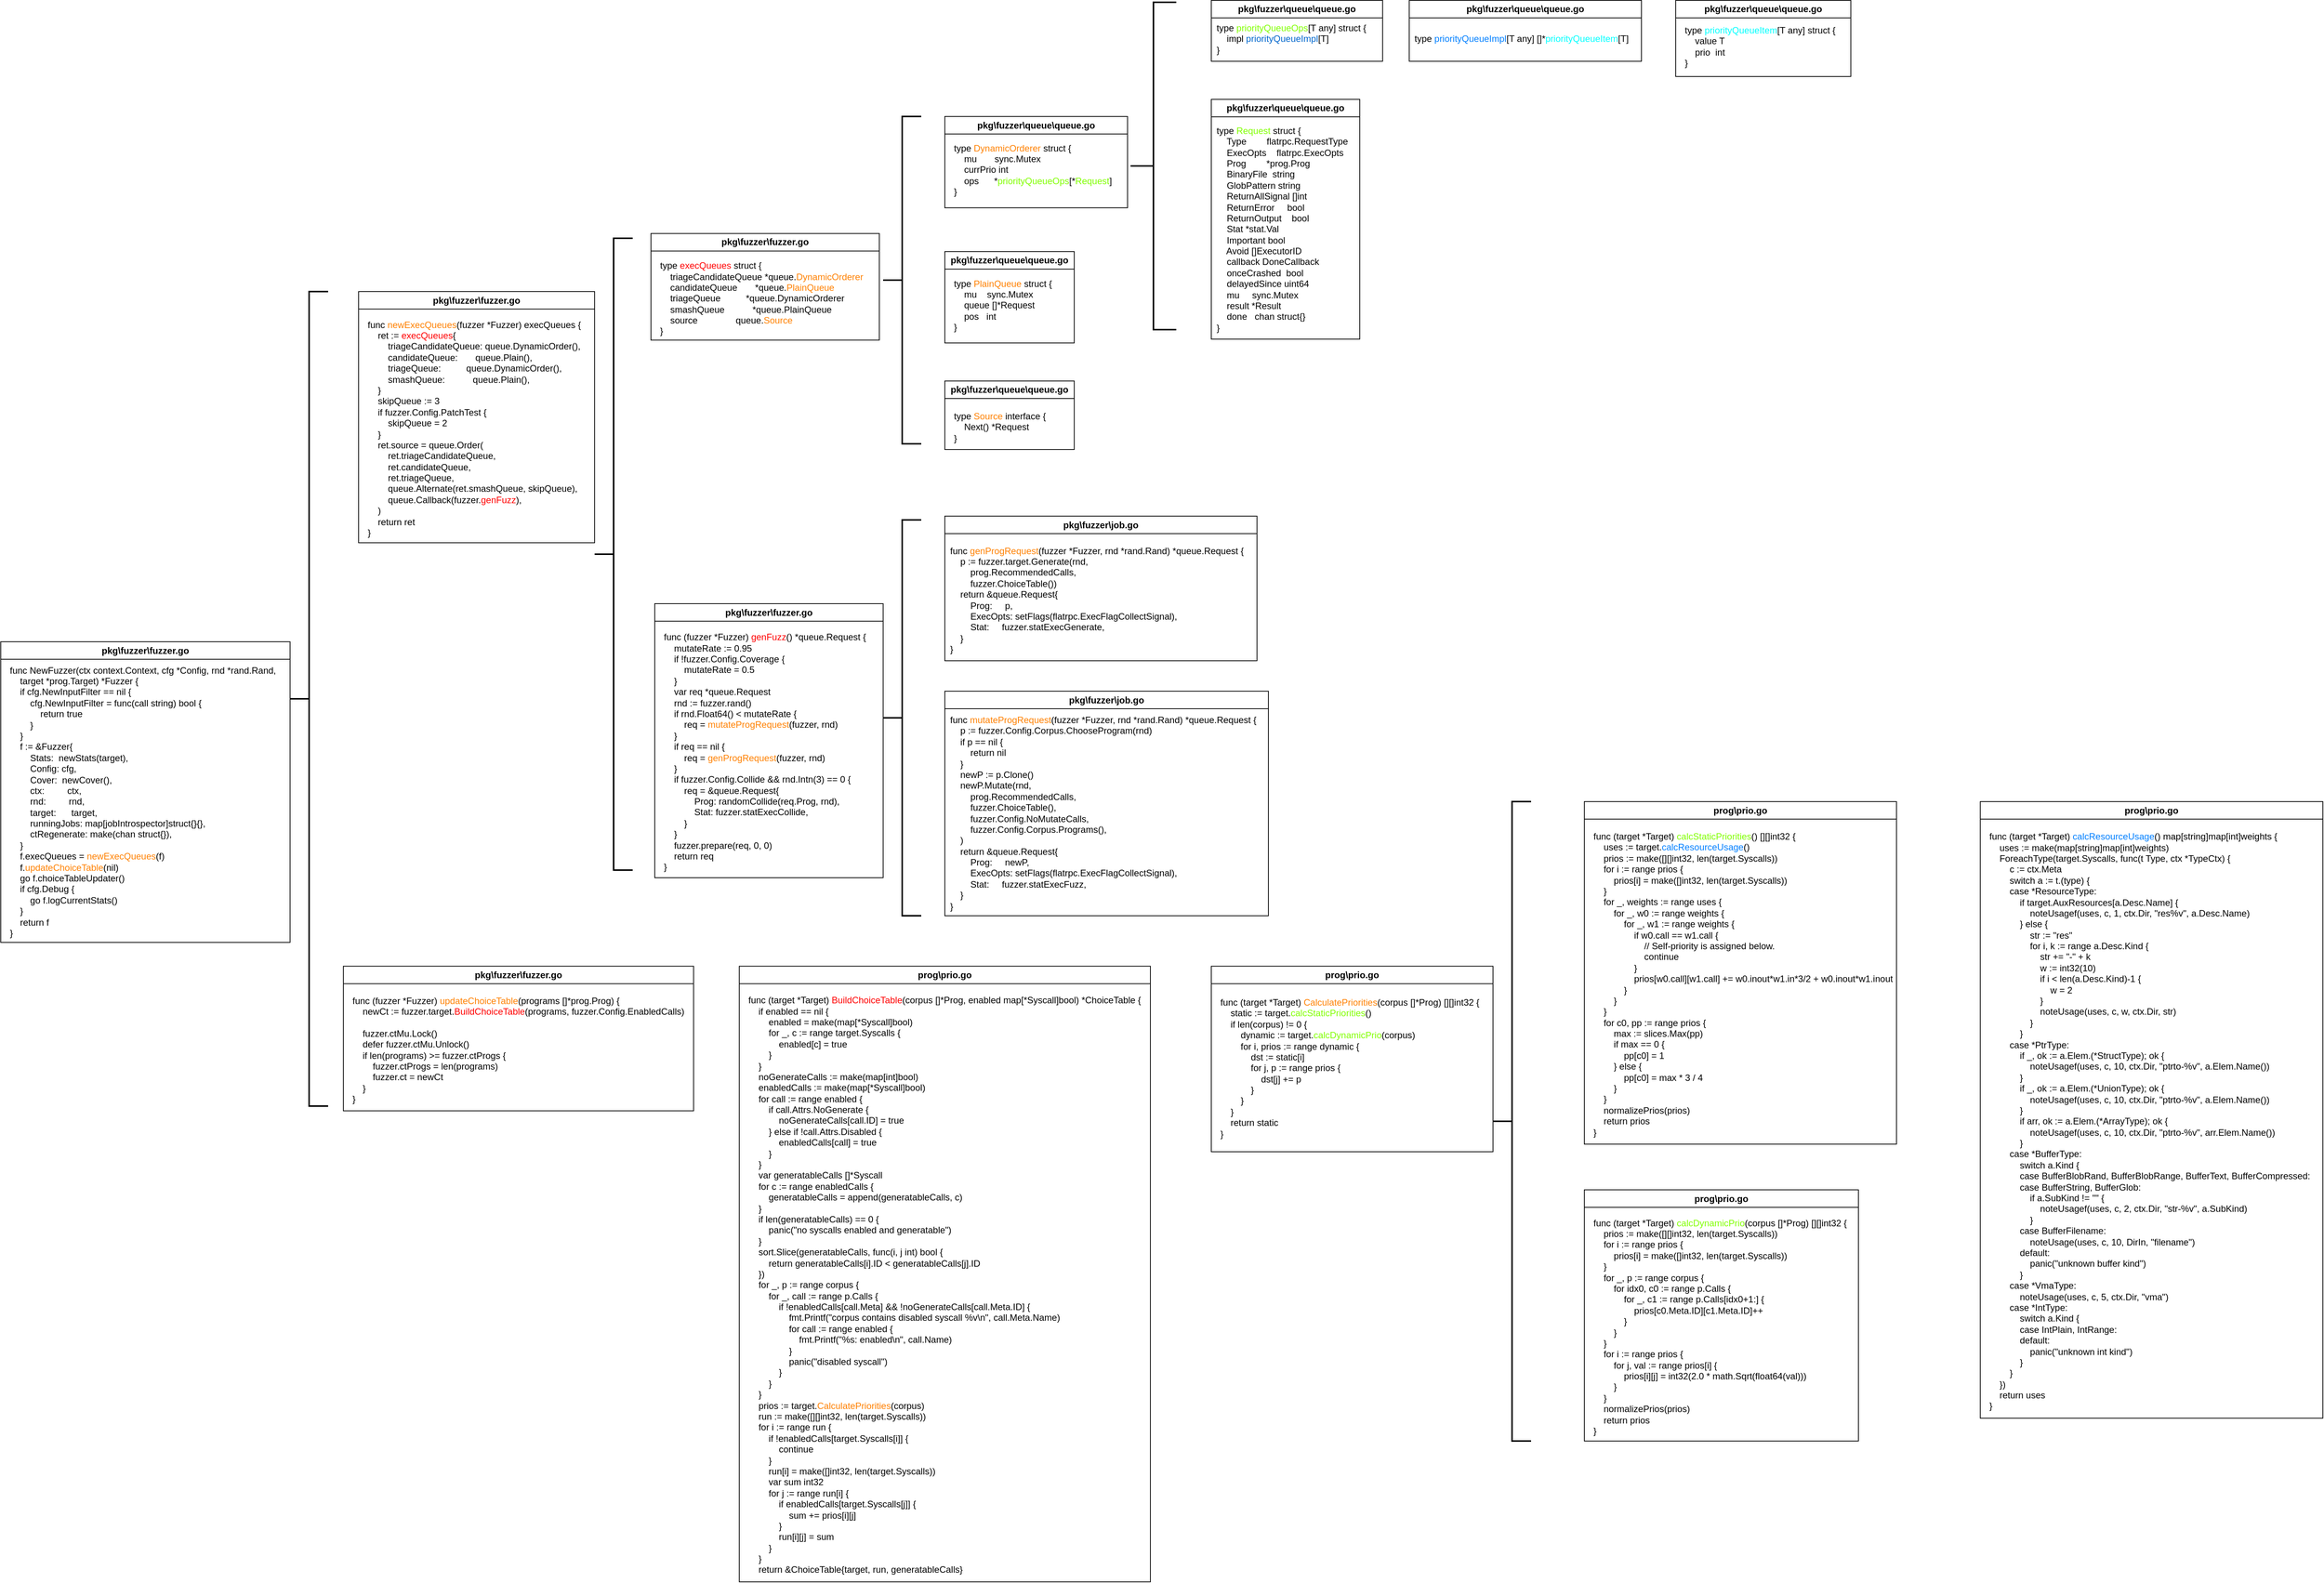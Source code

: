 <mxfile version="26.0.16">
  <diagram name="第 1 页" id="g-F0-cACahd_g80SVnAp">
    <mxGraphModel dx="2785" dy="2857" grid="1" gridSize="10" guides="1" tooltips="1" connect="1" arrows="1" fold="1" page="1" pageScale="1" pageWidth="827" pageHeight="1169" math="0" shadow="0">
      <root>
        <mxCell id="0" />
        <mxCell id="1" parent="0" />
        <mxCell id="8ZpCt7TOtmfmOsG7rmEz-1" value="pkg\fuzzer\fuzzer.go" style="swimlane;whiteSpace=wrap;html=1;" parent="1" vertex="1">
          <mxGeometry x="580" y="-330" width="310" height="330" as="geometry" />
        </mxCell>
        <mxCell id="8ZpCt7TOtmfmOsG7rmEz-2" value="&lt;div&gt;func &lt;font style=&quot;color: rgb(255, 128, 0);&quot;&gt;newExecQueues&lt;/font&gt;(fuzzer *Fuzzer) execQueues {&lt;/div&gt;&lt;div&gt;&amp;nbsp; &amp;nbsp; ret := &lt;font style=&quot;color: rgb(255, 0, 0);&quot;&gt;execQueues&lt;/font&gt;{&lt;/div&gt;&lt;div&gt;&amp;nbsp; &amp;nbsp; &amp;nbsp; &amp;nbsp; triageCandidateQueue: queue.DynamicOrder(),&lt;/div&gt;&lt;div&gt;&amp;nbsp; &amp;nbsp; &amp;nbsp; &amp;nbsp; candidateQueue:&amp;nbsp; &amp;nbsp; &amp;nbsp; &amp;nbsp;queue.Plain(),&lt;/div&gt;&lt;div&gt;&amp;nbsp; &amp;nbsp; &amp;nbsp; &amp;nbsp; triageQueue:&amp;nbsp; &amp;nbsp; &amp;nbsp; &amp;nbsp; &amp;nbsp; queue.DynamicOrder(),&lt;/div&gt;&lt;div&gt;&amp;nbsp; &amp;nbsp; &amp;nbsp; &amp;nbsp; smashQueue:&amp;nbsp; &amp;nbsp; &amp;nbsp; &amp;nbsp; &amp;nbsp; &amp;nbsp;queue.Plain(),&lt;/div&gt;&lt;div&gt;&amp;nbsp; &amp;nbsp; }&lt;/div&gt;&lt;div&gt;&amp;nbsp; &amp;nbsp; skipQueue := 3&lt;/div&gt;&lt;div&gt;&amp;nbsp; &amp;nbsp; if fuzzer.Config.PatchTest {&lt;/div&gt;&lt;div&gt;&amp;nbsp; &amp;nbsp; &amp;nbsp; &amp;nbsp; skipQueue = 2&lt;/div&gt;&lt;div&gt;&amp;nbsp; &amp;nbsp; }&lt;/div&gt;&lt;div&gt;&amp;nbsp; &amp;nbsp; ret.source = queue.Order(&lt;/div&gt;&lt;div&gt;&amp;nbsp; &amp;nbsp; &amp;nbsp; &amp;nbsp; ret.triageCandidateQueue,&lt;/div&gt;&lt;div&gt;&amp;nbsp; &amp;nbsp; &amp;nbsp; &amp;nbsp; ret.candidateQueue,&lt;/div&gt;&lt;div&gt;&amp;nbsp; &amp;nbsp; &amp;nbsp; &amp;nbsp; ret.triageQueue,&lt;/div&gt;&lt;div&gt;&amp;nbsp; &amp;nbsp; &amp;nbsp; &amp;nbsp; queue.Alternate(ret.smashQueue, skipQueue),&lt;/div&gt;&lt;div&gt;&amp;nbsp; &amp;nbsp; &amp;nbsp; &amp;nbsp; queue.Callback(fuzzer.&lt;font style=&quot;color: rgb(255, 0, 0);&quot;&gt;genFuzz&lt;/font&gt;),&lt;/div&gt;&lt;div&gt;&amp;nbsp; &amp;nbsp; )&lt;/div&gt;&lt;div&gt;&amp;nbsp; &amp;nbsp; return ret&lt;/div&gt;&lt;div style=&quot;&quot;&gt;}&lt;/div&gt;" style="text;html=1;align=left;verticalAlign=middle;resizable=0;points=[];autosize=1;strokeColor=none;fillColor=none;" parent="8ZpCt7TOtmfmOsG7rmEz-1" vertex="1">
          <mxGeometry x="10" y="30" width="300" height="300" as="geometry" />
        </mxCell>
        <mxCell id="8ZpCt7TOtmfmOsG7rmEz-3" value="pkg\fuzzer\fuzzer.go" style="swimlane;whiteSpace=wrap;html=1;" parent="1" vertex="1">
          <mxGeometry x="964" y="-406.25" width="300" height="140" as="geometry" />
        </mxCell>
        <mxCell id="8ZpCt7TOtmfmOsG7rmEz-4" value="&lt;div&gt;type &lt;font style=&quot;color: rgb(255, 0, 0);&quot;&gt;execQueues&lt;/font&gt; struct {&lt;/div&gt;&lt;div&gt;&amp;nbsp; &amp;nbsp; triageCandidateQueue *queue.&lt;font style=&quot;color: rgb(255, 128, 0);&quot;&gt;DynamicOrderer&lt;/font&gt;&lt;/div&gt;&lt;div&gt;&amp;nbsp; &amp;nbsp; candidateQueue&amp;nbsp; &amp;nbsp; &amp;nbsp; &amp;nbsp;*queue.&lt;font style=&quot;color: rgb(255, 128, 0);&quot;&gt;PlainQueue&lt;/font&gt;&lt;/div&gt;&lt;div&gt;&amp;nbsp; &amp;nbsp; triageQueue&amp;nbsp; &amp;nbsp; &amp;nbsp; &amp;nbsp; &amp;nbsp; *queue.DynamicOrderer&lt;/div&gt;&lt;div&gt;&amp;nbsp; &amp;nbsp; smashQueue&amp;nbsp; &amp;nbsp; &amp;nbsp; &amp;nbsp; &amp;nbsp; &amp;nbsp;*queue.PlainQueue&lt;/div&gt;&lt;div&gt;&amp;nbsp; &amp;nbsp; source&amp;nbsp; &amp;nbsp; &amp;nbsp; &amp;nbsp; &amp;nbsp; &amp;nbsp; &amp;nbsp; &amp;nbsp;queue.&lt;font style=&quot;color: rgb(255, 128, 0);&quot;&gt;Source&lt;/font&gt;&lt;/div&gt;&lt;div&gt;}&lt;/div&gt;" style="text;html=1;align=left;verticalAlign=middle;resizable=0;points=[];autosize=1;strokeColor=none;fillColor=none;" parent="8ZpCt7TOtmfmOsG7rmEz-3" vertex="1">
          <mxGeometry x="10" y="30" width="290" height="110" as="geometry" />
        </mxCell>
        <mxCell id="8ZpCt7TOtmfmOsG7rmEz-5" value="pkg\fuzzer\queue\queue.go" style="swimlane;whiteSpace=wrap;html=1;" parent="1" vertex="1">
          <mxGeometry x="1350" y="-560" width="240" height="120" as="geometry" />
        </mxCell>
        <mxCell id="8ZpCt7TOtmfmOsG7rmEz-6" value="&lt;div&gt;type &lt;font style=&quot;color: rgb(255, 128, 0);&quot;&gt;DynamicOrderer&lt;/font&gt; struct {&lt;/div&gt;&lt;div&gt;&amp;nbsp; &amp;nbsp; mu&amp;nbsp; &amp;nbsp; &amp;nbsp; &amp;nbsp;sync.Mutex&lt;/div&gt;&lt;div&gt;&amp;nbsp; &amp;nbsp; currPrio int&lt;/div&gt;&lt;div&gt;&amp;nbsp; &amp;nbsp; ops&amp;nbsp; &amp;nbsp; &amp;nbsp; *&lt;font style=&quot;color: rgb(128, 255, 0);&quot;&gt;priorityQueueOps&lt;/font&gt;[*&lt;font style=&quot;color: rgb(128, 255, 0);&quot;&gt;Request&lt;/font&gt;]&lt;/div&gt;&lt;div&gt;}&lt;/div&gt;" style="text;html=1;align=left;verticalAlign=middle;resizable=0;points=[];autosize=1;strokeColor=none;fillColor=none;" parent="8ZpCt7TOtmfmOsG7rmEz-5" vertex="1">
          <mxGeometry x="10" y="25" width="230" height="90" as="geometry" />
        </mxCell>
        <mxCell id="8ZpCt7TOtmfmOsG7rmEz-7" value="pkg\fuzzer\queue\queue.go" style="swimlane;whiteSpace=wrap;html=1;" parent="1" vertex="1">
          <mxGeometry x="1700" y="-712.5" width="225" height="80" as="geometry" />
        </mxCell>
        <mxCell id="8ZpCt7TOtmfmOsG7rmEz-8" value="&lt;div&gt;type &lt;font style=&quot;color: rgb(128, 255, 0);&quot;&gt;priorityQueueOps&lt;/font&gt;[T any] struct {&lt;/div&gt;&lt;div&gt;&amp;nbsp; &amp;nbsp; impl &lt;font style=&quot;color: rgb(0, 102, 204);&quot;&gt;priorityQueueImpl&lt;/font&gt;[T]&lt;/div&gt;&lt;div&gt;}&lt;/div&gt;" style="text;html=1;align=left;verticalAlign=middle;resizable=0;points=[];autosize=1;strokeColor=none;fillColor=none;" parent="8ZpCt7TOtmfmOsG7rmEz-7" vertex="1">
          <mxGeometry x="5" y="20" width="220" height="60" as="geometry" />
        </mxCell>
        <mxCell id="8ZpCt7TOtmfmOsG7rmEz-9" value="pkg\fuzzer\queue\queue.go" style="swimlane;whiteSpace=wrap;html=1;" parent="1" vertex="1">
          <mxGeometry x="1960" y="-712.5" width="305" height="80" as="geometry" />
        </mxCell>
        <mxCell id="8ZpCt7TOtmfmOsG7rmEz-10" value="type &lt;font style=&quot;color: rgb(0, 127, 255);&quot;&gt;priorityQueueImpl&lt;/font&gt;[T any] []*&lt;font style=&quot;color: rgb(0, 255, 255);&quot;&gt;priorityQueueItem&lt;/font&gt;[T]" style="text;html=1;align=left;verticalAlign=middle;resizable=0;points=[];autosize=1;strokeColor=none;fillColor=none;" parent="8ZpCt7TOtmfmOsG7rmEz-9" vertex="1">
          <mxGeometry x="5" y="35" width="300" height="30" as="geometry" />
        </mxCell>
        <mxCell id="8ZpCt7TOtmfmOsG7rmEz-11" value="pkg\fuzzer\queue\queue.go" style="swimlane;whiteSpace=wrap;html=1;" parent="1" vertex="1">
          <mxGeometry x="2310" y="-712.5" width="230" height="100" as="geometry" />
        </mxCell>
        <mxCell id="8ZpCt7TOtmfmOsG7rmEz-12" value="&lt;div&gt;type &lt;font style=&quot;color: rgb(0, 255, 255);&quot;&gt;priorityQueueItem&lt;/font&gt;[T any] struct {&lt;/div&gt;&lt;div&gt;&amp;nbsp; &amp;nbsp; value T&lt;/div&gt;&lt;div&gt;&amp;nbsp; &amp;nbsp; prio&amp;nbsp; int&lt;/div&gt;&lt;div&gt;}&lt;/div&gt;" style="text;html=1;align=left;verticalAlign=middle;resizable=0;points=[];autosize=1;strokeColor=none;fillColor=none;" parent="8ZpCt7TOtmfmOsG7rmEz-11" vertex="1">
          <mxGeometry x="10" y="25" width="220" height="70" as="geometry" />
        </mxCell>
        <mxCell id="8ZpCt7TOtmfmOsG7rmEz-13" value="pkg\fuzzer\queue\queue.go" style="swimlane;whiteSpace=wrap;html=1;" parent="1" vertex="1">
          <mxGeometry x="1700" y="-582.5" width="195" height="315" as="geometry" />
        </mxCell>
        <mxCell id="8ZpCt7TOtmfmOsG7rmEz-14" value="&lt;div&gt;type &lt;font style=&quot;color: rgb(128, 255, 0);&quot;&gt;Request&lt;/font&gt; struct {&lt;/div&gt;&lt;div&gt;&amp;nbsp; &amp;nbsp; Type&amp;nbsp; &amp;nbsp; &amp;nbsp; &amp;nbsp; flatrpc.RequestType&lt;/div&gt;&lt;div&gt;&amp;nbsp; &amp;nbsp; ExecOpts&amp;nbsp; &amp;nbsp; flatrpc.ExecOpts&lt;/div&gt;&lt;div&gt;&amp;nbsp; &amp;nbsp; Prog&amp;nbsp; &amp;nbsp; &amp;nbsp; &amp;nbsp; *prog.Prog&lt;/div&gt;&lt;div&gt;&amp;nbsp; &amp;nbsp; BinaryFile&amp;nbsp; string&lt;/div&gt;&lt;div&gt;&amp;nbsp; &amp;nbsp; GlobPattern string&amp;nbsp;&lt;/div&gt;&lt;div&gt;&amp;nbsp; &amp;nbsp; ReturnAllSignal []int&lt;/div&gt;&lt;div&gt;&amp;nbsp; &amp;nbsp; ReturnError&amp;nbsp; &amp;nbsp; &amp;nbsp;bool&lt;/div&gt;&lt;div&gt;&amp;nbsp; &amp;nbsp; ReturnOutput&amp;nbsp; &amp;nbsp; bool&lt;/div&gt;&lt;div&gt;&amp;nbsp; &amp;nbsp; Stat *stat.Val&lt;/div&gt;&lt;div&gt;&amp;nbsp; &amp;nbsp; Important bool&lt;/div&gt;&lt;div&gt;&amp;nbsp; &amp;nbsp; Avoid []ExecutorID&lt;/div&gt;&lt;div&gt;&amp;nbsp; &amp;nbsp; callback DoneCallback&lt;/div&gt;&lt;div&gt;&amp;nbsp; &amp;nbsp; onceCrashed&amp;nbsp; bool&lt;/div&gt;&lt;div&gt;&amp;nbsp; &amp;nbsp; delayedSince uint64&lt;/div&gt;&lt;div&gt;&amp;nbsp; &amp;nbsp; mu&amp;nbsp; &amp;nbsp; &amp;nbsp;sync.Mutex&lt;/div&gt;&lt;div&gt;&amp;nbsp; &amp;nbsp; result *Result&lt;/div&gt;&lt;div&gt;&amp;nbsp; &amp;nbsp; done&amp;nbsp; &amp;nbsp;chan struct{}&lt;/div&gt;&lt;div&gt;}&lt;/div&gt;" style="text;html=1;align=left;verticalAlign=middle;resizable=0;points=[];autosize=1;strokeColor=none;fillColor=none;" parent="8ZpCt7TOtmfmOsG7rmEz-13" vertex="1">
          <mxGeometry x="5" y="25" width="190" height="290" as="geometry" />
        </mxCell>
        <mxCell id="8ZpCt7TOtmfmOsG7rmEz-15" value="pkg\fuzzer\queue\queue.go" style="swimlane;whiteSpace=wrap;html=1;" parent="1" vertex="1">
          <mxGeometry x="1350" y="-382.5" width="170" height="120" as="geometry" />
        </mxCell>
        <mxCell id="8ZpCt7TOtmfmOsG7rmEz-16" value="&lt;div&gt;type &lt;font style=&quot;color: rgb(255, 128, 0);&quot;&gt;PlainQueue&lt;/font&gt; struct {&lt;/div&gt;&lt;div&gt;&amp;nbsp; &amp;nbsp; mu&amp;nbsp; &amp;nbsp; sync.Mutex&lt;/div&gt;&lt;div&gt;&amp;nbsp; &amp;nbsp; queue []*Request&lt;/div&gt;&lt;div&gt;&amp;nbsp; &amp;nbsp; pos&amp;nbsp; &amp;nbsp;int&lt;/div&gt;&lt;div&gt;}&lt;/div&gt;" style="text;html=1;align=left;verticalAlign=middle;resizable=0;points=[];autosize=1;strokeColor=none;fillColor=none;" parent="8ZpCt7TOtmfmOsG7rmEz-15" vertex="1">
          <mxGeometry x="10" y="25" width="150" height="90" as="geometry" />
        </mxCell>
        <mxCell id="8ZpCt7TOtmfmOsG7rmEz-17" value="pkg\fuzzer\queue\queue.go" style="swimlane;whiteSpace=wrap;html=1;" parent="1" vertex="1">
          <mxGeometry x="1350" y="-212.5" width="170" height="90" as="geometry" />
        </mxCell>
        <mxCell id="8ZpCt7TOtmfmOsG7rmEz-18" value="&lt;div&gt;type &lt;font style=&quot;color: rgb(255, 128, 0);&quot;&gt;Source&lt;/font&gt; interface {&lt;/div&gt;&lt;div&gt;&amp;nbsp; &amp;nbsp; Next() *Request&lt;/div&gt;&lt;div&gt;}&lt;/div&gt;" style="text;html=1;align=left;verticalAlign=middle;resizable=0;points=[];autosize=1;strokeColor=none;fillColor=none;" parent="8ZpCt7TOtmfmOsG7rmEz-17" vertex="1">
          <mxGeometry x="10" y="30" width="140" height="60" as="geometry" />
        </mxCell>
        <mxCell id="8ZpCt7TOtmfmOsG7rmEz-19" value="pkg\fuzzer\fuzzer.go" style="swimlane;whiteSpace=wrap;html=1;" parent="1" vertex="1">
          <mxGeometry x="969" y="80" width="300" height="360" as="geometry" />
        </mxCell>
        <mxCell id="8ZpCt7TOtmfmOsG7rmEz-20" value="&lt;div&gt;func (fuzzer *Fuzzer) &lt;font style=&quot;color: rgb(255, 0, 0);&quot;&gt;genFuzz&lt;/font&gt;() *queue.Request {&lt;/div&gt;&lt;div&gt;&amp;nbsp; &amp;nbsp; mutateRate := 0.95&lt;/div&gt;&lt;div&gt;&amp;nbsp; &amp;nbsp; if !fuzzer.Config.Coverage {&lt;/div&gt;&lt;div&gt;&amp;nbsp; &amp;nbsp; &amp;nbsp; &amp;nbsp; mutateRate = 0.5&lt;/div&gt;&lt;div&gt;&amp;nbsp; &amp;nbsp; }&lt;/div&gt;&lt;div&gt;&amp;nbsp; &amp;nbsp; var req *queue.Request&lt;/div&gt;&lt;div&gt;&amp;nbsp; &amp;nbsp; rnd := fuzzer.rand()&lt;/div&gt;&lt;div&gt;&amp;nbsp; &amp;nbsp; if rnd.Float64() &amp;lt; mutateRate {&lt;/div&gt;&lt;div&gt;&amp;nbsp; &amp;nbsp; &amp;nbsp; &amp;nbsp; req = &lt;font style=&quot;color: rgb(255, 128, 0);&quot;&gt;mutateProgRequest&lt;/font&gt;(fuzzer, rnd)&lt;/div&gt;&lt;div&gt;&amp;nbsp; &amp;nbsp; }&lt;/div&gt;&lt;div&gt;&amp;nbsp; &amp;nbsp; if req == nil {&lt;/div&gt;&lt;div&gt;&amp;nbsp; &amp;nbsp; &amp;nbsp; &amp;nbsp; req = &lt;font style=&quot;color: rgb(255, 128, 0);&quot;&gt;genProgRequest&lt;/font&gt;(fuzzer, rnd)&lt;/div&gt;&lt;div&gt;&amp;nbsp; &amp;nbsp; }&lt;/div&gt;&lt;div&gt;&amp;nbsp; &amp;nbsp; if fuzzer.Config.Collide &amp;amp;&amp;amp; rnd.Intn(3) == 0 {&lt;/div&gt;&lt;div&gt;&amp;nbsp; &amp;nbsp; &amp;nbsp; &amp;nbsp; req = &amp;amp;queue.Request{&lt;/div&gt;&lt;div&gt;&amp;nbsp; &amp;nbsp; &amp;nbsp; &amp;nbsp; &amp;nbsp; &amp;nbsp; Prog: randomCollide(req.Prog, rnd),&lt;/div&gt;&lt;div&gt;&amp;nbsp; &amp;nbsp; &amp;nbsp; &amp;nbsp; &amp;nbsp; &amp;nbsp; Stat: fuzzer.statExecCollide,&lt;/div&gt;&lt;div&gt;&amp;nbsp; &amp;nbsp; &amp;nbsp; &amp;nbsp; }&lt;/div&gt;&lt;div&gt;&amp;nbsp; &amp;nbsp; }&lt;/div&gt;&lt;div&gt;&amp;nbsp; &amp;nbsp; fuzzer.prepare(req, 0, 0)&lt;/div&gt;&lt;div&gt;&amp;nbsp; &amp;nbsp; return req&lt;/div&gt;&lt;div&gt;}&lt;/div&gt;" style="text;html=1;align=left;verticalAlign=middle;resizable=0;points=[];autosize=1;strokeColor=none;fillColor=none;" parent="8ZpCt7TOtmfmOsG7rmEz-19" vertex="1">
          <mxGeometry x="10" y="30" width="280" height="330" as="geometry" />
        </mxCell>
        <mxCell id="ia1y3fHBxI8tkKXysV4F-1" value="pkg\fuzzer\fuzzer.go" style="swimlane;whiteSpace=wrap;html=1;" parent="1" vertex="1">
          <mxGeometry x="110" y="130" width="380" height="395" as="geometry" />
        </mxCell>
        <mxCell id="ia1y3fHBxI8tkKXysV4F-2" value="&lt;div&gt;func NewFuzzer(ctx context.Context, cfg *Config, rnd *rand.Rand,&lt;/div&gt;&lt;div&gt;&amp;nbsp; &amp;nbsp; target *prog.Target) *Fuzzer {&lt;/div&gt;&lt;div&gt;&amp;nbsp; &amp;nbsp; if cfg.NewInputFilter == nil {&lt;/div&gt;&lt;div&gt;&amp;nbsp; &amp;nbsp; &amp;nbsp; &amp;nbsp; cfg.NewInputFilter = func(call string) bool {&lt;/div&gt;&lt;div&gt;&amp;nbsp; &amp;nbsp; &amp;nbsp; &amp;nbsp; &amp;nbsp; &amp;nbsp; return true&lt;/div&gt;&lt;div&gt;&amp;nbsp; &amp;nbsp; &amp;nbsp; &amp;nbsp; }&lt;/div&gt;&lt;div&gt;&amp;nbsp; &amp;nbsp; }&lt;/div&gt;&lt;div&gt;&amp;nbsp; &amp;nbsp; f := &amp;amp;Fuzzer{&lt;/div&gt;&lt;div&gt;&amp;nbsp; &amp;nbsp; &amp;nbsp; &amp;nbsp; Stats:&amp;nbsp; newStats(target),&lt;/div&gt;&lt;div&gt;&amp;nbsp; &amp;nbsp; &amp;nbsp; &amp;nbsp; Config: cfg,&lt;/div&gt;&lt;div&gt;&amp;nbsp; &amp;nbsp; &amp;nbsp; &amp;nbsp; Cover:&amp;nbsp; newCover(),&lt;/div&gt;&lt;div&gt;&amp;nbsp; &amp;nbsp; &amp;nbsp; &amp;nbsp; ctx:&amp;nbsp; &amp;nbsp; &amp;nbsp; &amp;nbsp; &amp;nbsp;ctx,&lt;/div&gt;&lt;div&gt;&amp;nbsp; &amp;nbsp; &amp;nbsp; &amp;nbsp; rnd:&amp;nbsp; &amp;nbsp; &amp;nbsp; &amp;nbsp; &amp;nbsp;rnd,&lt;/div&gt;&lt;div&gt;&amp;nbsp; &amp;nbsp; &amp;nbsp; &amp;nbsp; target:&amp;nbsp; &amp;nbsp; &amp;nbsp; target,&lt;/div&gt;&lt;div&gt;&amp;nbsp; &amp;nbsp; &amp;nbsp; &amp;nbsp; runningJobs: map[jobIntrospector]struct{}{},&lt;/div&gt;&lt;div&gt;&amp;nbsp; &amp;nbsp; &amp;nbsp; &amp;nbsp; ctRegenerate: make(chan struct{}),&lt;/div&gt;&lt;div&gt;&amp;nbsp; &amp;nbsp; }&lt;/div&gt;&lt;div&gt;&amp;nbsp; &amp;nbsp; f.execQueues = &lt;font style=&quot;color: rgb(255, 128, 0);&quot;&gt;newExecQueues&lt;/font&gt;(f)&lt;/div&gt;&lt;div&gt;&amp;nbsp; &amp;nbsp; f.&lt;font style=&quot;color: rgb(255, 128, 0);&quot;&gt;updateChoiceTable&lt;/font&gt;(nil)&lt;/div&gt;&lt;div&gt;&amp;nbsp; &amp;nbsp; go f.choiceTableUpdater()&lt;/div&gt;&lt;div&gt;&amp;nbsp; &amp;nbsp; if cfg.Debug {&lt;/div&gt;&lt;div&gt;&amp;nbsp; &amp;nbsp; &amp;nbsp; &amp;nbsp; go f.logCurrentStats()&lt;/div&gt;&lt;div&gt;&amp;nbsp; &amp;nbsp; }&lt;/div&gt;&lt;div&gt;&amp;nbsp; &amp;nbsp; return f&lt;/div&gt;&lt;div&gt;}&lt;/div&gt;" style="text;html=1;align=left;verticalAlign=middle;resizable=0;points=[];autosize=1;strokeColor=none;fillColor=none;" parent="ia1y3fHBxI8tkKXysV4F-1" vertex="1">
          <mxGeometry x="10" y="25" width="370" height="370" as="geometry" />
        </mxCell>
        <mxCell id="ia1y3fHBxI8tkKXysV4F-3" value="pkg\fuzzer\fuzzer.go" style="swimlane;whiteSpace=wrap;html=1;" parent="1" vertex="1">
          <mxGeometry x="560" y="556.25" width="460" height="190" as="geometry" />
        </mxCell>
        <mxCell id="ia1y3fHBxI8tkKXysV4F-4" value="&lt;div&gt;func (fuzzer *Fuzzer) &lt;font style=&quot;color: rgb(255, 128, 0);&quot;&gt;updateChoiceTable&lt;/font&gt;(programs []*prog.Prog) {&lt;/div&gt;&lt;div&gt;&amp;nbsp; &amp;nbsp; newCt := fuzzer.target.&lt;font style=&quot;color: rgb(255, 0, 0);&quot;&gt;BuildChoiceTable&lt;/font&gt;(programs, fuzzer.Config.EnabledCalls)&lt;/div&gt;&lt;div&gt;&lt;br&gt;&lt;/div&gt;&lt;div&gt;&amp;nbsp; &amp;nbsp; fuzzer.ctMu.Lock()&lt;/div&gt;&lt;div&gt;&amp;nbsp; &amp;nbsp; defer fuzzer.ctMu.Unlock()&lt;/div&gt;&lt;div&gt;&amp;nbsp; &amp;nbsp; if len(programs) &amp;gt;= fuzzer.ctProgs {&lt;/div&gt;&lt;div&gt;&amp;nbsp; &amp;nbsp; &amp;nbsp; &amp;nbsp; fuzzer.ctProgs = len(programs)&lt;/div&gt;&lt;div&gt;&amp;nbsp; &amp;nbsp; &amp;nbsp; &amp;nbsp; fuzzer.ct = newCt&lt;/div&gt;&lt;div&gt;&amp;nbsp; &amp;nbsp; }&lt;/div&gt;&lt;div&gt;}&lt;/div&gt;" style="text;html=1;align=left;verticalAlign=middle;resizable=0;points=[];autosize=1;strokeColor=none;fillColor=none;" parent="ia1y3fHBxI8tkKXysV4F-3" vertex="1">
          <mxGeometry x="10" y="30" width="450" height="160" as="geometry" />
        </mxCell>
        <mxCell id="ia1y3fHBxI8tkKXysV4F-5" value="" style="strokeWidth=2;html=1;shape=mxgraph.flowchart.annotation_2;align=left;labelPosition=right;pointerEvents=1;" parent="1" vertex="1">
          <mxGeometry x="490" y="-330" width="50" height="1070" as="geometry" />
        </mxCell>
        <mxCell id="ia1y3fHBxI8tkKXysV4F-6" value="" style="strokeWidth=2;html=1;shape=mxgraph.flowchart.annotation_2;align=left;labelPosition=right;pointerEvents=1;" parent="1" vertex="1">
          <mxGeometry x="890" y="-400" width="50" height="830" as="geometry" />
        </mxCell>
        <mxCell id="ia1y3fHBxI8tkKXysV4F-7" value="" style="strokeWidth=2;html=1;shape=mxgraph.flowchart.annotation_2;align=left;labelPosition=right;pointerEvents=1;" parent="1" vertex="1">
          <mxGeometry x="1269" y="-560" width="50" height="430" as="geometry" />
        </mxCell>
        <mxCell id="ia1y3fHBxI8tkKXysV4F-9" value="" style="strokeWidth=2;html=1;shape=mxgraph.flowchart.annotation_2;align=left;labelPosition=right;pointerEvents=1;" parent="1" vertex="1">
          <mxGeometry x="1594" y="-710" width="60" height="430" as="geometry" />
        </mxCell>
        <mxCell id="ia1y3fHBxI8tkKXysV4F-10" value="prog\prio.go" style="swimlane;whiteSpace=wrap;html=1;" parent="1" vertex="1">
          <mxGeometry x="1080" y="556.25" width="540" height="808.75" as="geometry" />
        </mxCell>
        <mxCell id="ia1y3fHBxI8tkKXysV4F-11" value="&lt;div&gt;func (target *Target) &lt;font style=&quot;color: rgb(255, 0, 0);&quot;&gt;BuildChoiceTable&lt;/font&gt;(corpus []*Prog, enabled map[*Syscall]bool) *ChoiceTable {&lt;/div&gt;&lt;div&gt;&amp;nbsp; &amp;nbsp; if enabled == nil {&lt;/div&gt;&lt;div&gt;&amp;nbsp; &amp;nbsp; &amp;nbsp; &amp;nbsp; enabled = make(map[*Syscall]bool)&lt;/div&gt;&lt;div&gt;&amp;nbsp; &amp;nbsp; &amp;nbsp; &amp;nbsp; for _, c := range target.Syscalls {&lt;/div&gt;&lt;div&gt;&amp;nbsp; &amp;nbsp; &amp;nbsp; &amp;nbsp; &amp;nbsp; &amp;nbsp; enabled[c] = true&lt;/div&gt;&lt;div&gt;&amp;nbsp; &amp;nbsp; &amp;nbsp; &amp;nbsp; }&lt;/div&gt;&lt;div&gt;&amp;nbsp; &amp;nbsp; }&lt;/div&gt;&lt;div&gt;&amp;nbsp; &amp;nbsp; noGenerateCalls := make(map[int]bool)&lt;/div&gt;&lt;div&gt;&amp;nbsp; &amp;nbsp; enabledCalls := make(map[*Syscall]bool)&lt;/div&gt;&lt;div&gt;&amp;nbsp; &amp;nbsp; for call := range enabled {&lt;/div&gt;&lt;div&gt;&amp;nbsp; &amp;nbsp; &amp;nbsp; &amp;nbsp; if call.Attrs.NoGenerate {&lt;/div&gt;&lt;div&gt;&amp;nbsp; &amp;nbsp; &amp;nbsp; &amp;nbsp; &amp;nbsp; &amp;nbsp; noGenerateCalls[call.ID] = true&lt;/div&gt;&lt;div&gt;&amp;nbsp; &amp;nbsp; &amp;nbsp; &amp;nbsp; } else if !call.Attrs.Disabled {&lt;/div&gt;&lt;div&gt;&amp;nbsp; &amp;nbsp; &amp;nbsp; &amp;nbsp; &amp;nbsp; &amp;nbsp; enabledCalls[call] = true&lt;/div&gt;&lt;div&gt;&amp;nbsp; &amp;nbsp; &amp;nbsp; &amp;nbsp; }&lt;/div&gt;&lt;div&gt;&amp;nbsp; &amp;nbsp; }&lt;/div&gt;&lt;div&gt;&amp;nbsp; &amp;nbsp; var generatableCalls []*Syscall&lt;/div&gt;&lt;div&gt;&amp;nbsp; &amp;nbsp; for c := range enabledCalls {&lt;/div&gt;&lt;div&gt;&amp;nbsp; &amp;nbsp; &amp;nbsp; &amp;nbsp; generatableCalls = append(generatableCalls, c)&lt;/div&gt;&lt;div&gt;&amp;nbsp; &amp;nbsp; }&lt;/div&gt;&lt;div&gt;&amp;nbsp; &amp;nbsp; if len(generatableCalls) == 0 {&lt;/div&gt;&lt;div&gt;&amp;nbsp; &amp;nbsp; &amp;nbsp; &amp;nbsp; panic(&quot;no syscalls enabled and generatable&quot;)&lt;/div&gt;&lt;div&gt;&amp;nbsp; &amp;nbsp; }&lt;/div&gt;&lt;div&gt;&amp;nbsp; &amp;nbsp; sort.Slice(generatableCalls, func(i, j int) bool {&lt;/div&gt;&lt;div&gt;&amp;nbsp; &amp;nbsp; &amp;nbsp; &amp;nbsp; return generatableCalls[i].ID &amp;lt; generatableCalls[j].ID&lt;/div&gt;&lt;div&gt;&amp;nbsp; &amp;nbsp; })&lt;/div&gt;&lt;div&gt;&amp;nbsp; &amp;nbsp; for _, p := range corpus {&lt;/div&gt;&lt;div&gt;&amp;nbsp; &amp;nbsp; &amp;nbsp; &amp;nbsp; for _, call := range p.Calls {&lt;/div&gt;&lt;div&gt;&amp;nbsp; &amp;nbsp; &amp;nbsp; &amp;nbsp; &amp;nbsp; &amp;nbsp; if !enabledCalls[call.Meta] &amp;amp;&amp;amp; !noGenerateCalls[call.Meta.ID] {&lt;/div&gt;&lt;div&gt;&amp;nbsp; &amp;nbsp; &amp;nbsp; &amp;nbsp; &amp;nbsp; &amp;nbsp; &amp;nbsp; &amp;nbsp; fmt.Printf(&quot;corpus contains disabled syscall %v\n&quot;, call.Meta.Name)&lt;/div&gt;&lt;div&gt;&amp;nbsp; &amp;nbsp; &amp;nbsp; &amp;nbsp; &amp;nbsp; &amp;nbsp; &amp;nbsp; &amp;nbsp; for call := range enabled {&lt;/div&gt;&lt;div&gt;&amp;nbsp; &amp;nbsp; &amp;nbsp; &amp;nbsp; &amp;nbsp; &amp;nbsp; &amp;nbsp; &amp;nbsp; &amp;nbsp; &amp;nbsp; fmt.Printf(&quot;%s: enabled\n&quot;, call.Name)&lt;/div&gt;&lt;div&gt;&amp;nbsp; &amp;nbsp; &amp;nbsp; &amp;nbsp; &amp;nbsp; &amp;nbsp; &amp;nbsp; &amp;nbsp; }&lt;/div&gt;&lt;div&gt;&amp;nbsp; &amp;nbsp; &amp;nbsp; &amp;nbsp; &amp;nbsp; &amp;nbsp; &amp;nbsp; &amp;nbsp; panic(&quot;disabled syscall&quot;)&lt;/div&gt;&lt;div&gt;&amp;nbsp; &amp;nbsp; &amp;nbsp; &amp;nbsp; &amp;nbsp; &amp;nbsp; }&lt;/div&gt;&lt;div&gt;&amp;nbsp; &amp;nbsp; &amp;nbsp; &amp;nbsp; }&lt;/div&gt;&lt;div&gt;&amp;nbsp; &amp;nbsp; }&lt;/div&gt;&lt;div&gt;&amp;nbsp; &amp;nbsp; prios := target.&lt;font style=&quot;color: rgb(255, 128, 0);&quot;&gt;CalculatePriorities&lt;/font&gt;(corpus)&lt;/div&gt;&lt;div&gt;&amp;nbsp; &amp;nbsp; run := make([][]int32, len(target.Syscalls))&lt;/div&gt;&lt;div&gt;&amp;nbsp; &amp;nbsp; for i := range run {&lt;/div&gt;&lt;div&gt;&amp;nbsp; &amp;nbsp; &amp;nbsp; &amp;nbsp; if !enabledCalls[target.Syscalls[i]] {&lt;/div&gt;&lt;div&gt;&amp;nbsp; &amp;nbsp; &amp;nbsp; &amp;nbsp; &amp;nbsp; &amp;nbsp; continue&lt;/div&gt;&lt;div&gt;&amp;nbsp; &amp;nbsp; &amp;nbsp; &amp;nbsp; }&lt;/div&gt;&lt;div&gt;&amp;nbsp; &amp;nbsp; &amp;nbsp; &amp;nbsp; run[i] = make([]int32, len(target.Syscalls))&lt;/div&gt;&lt;div&gt;&amp;nbsp; &amp;nbsp; &amp;nbsp; &amp;nbsp; var sum int32&lt;/div&gt;&lt;div&gt;&amp;nbsp; &amp;nbsp; &amp;nbsp; &amp;nbsp; for j := range run[i] {&lt;/div&gt;&lt;div&gt;&amp;nbsp; &amp;nbsp; &amp;nbsp; &amp;nbsp; &amp;nbsp; &amp;nbsp; if enabledCalls[target.Syscalls[j]] {&lt;/div&gt;&lt;div&gt;&amp;nbsp; &amp;nbsp; &amp;nbsp; &amp;nbsp; &amp;nbsp; &amp;nbsp; &amp;nbsp; &amp;nbsp; sum += prios[i][j]&lt;/div&gt;&lt;div&gt;&amp;nbsp; &amp;nbsp; &amp;nbsp; &amp;nbsp; &amp;nbsp; &amp;nbsp; }&lt;/div&gt;&lt;div&gt;&amp;nbsp; &amp;nbsp; &amp;nbsp; &amp;nbsp; &amp;nbsp; &amp;nbsp; run[i][j] = sum&lt;/div&gt;&lt;div&gt;&amp;nbsp; &amp;nbsp; &amp;nbsp; &amp;nbsp; }&lt;/div&gt;&lt;div&gt;&amp;nbsp; &amp;nbsp; }&lt;/div&gt;&lt;div&gt;&amp;nbsp; &amp;nbsp; return &amp;amp;ChoiceTable{target, run, generatableCalls}&lt;/div&gt;" style="text;html=1;align=left;verticalAlign=middle;resizable=0;points=[];autosize=1;strokeColor=none;fillColor=none;" parent="ia1y3fHBxI8tkKXysV4F-10" vertex="1">
          <mxGeometry x="10" y="28.75" width="530" height="780" as="geometry" />
        </mxCell>
        <mxCell id="GyCAbzdA3tvHO7J_xBkt-1" value="pkg\fuzzer\job.go" style="swimlane;whiteSpace=wrap;html=1;" parent="1" vertex="1">
          <mxGeometry x="1350" y="-35" width="410" height="190" as="geometry" />
        </mxCell>
        <mxCell id="GyCAbzdA3tvHO7J_xBkt-2" value="&lt;div&gt;func &lt;font style=&quot;color: rgb(255, 128, 0);&quot;&gt;genProgRequest&lt;/font&gt;(fuzzer *Fuzzer, rnd *rand.Rand) *queue.Request {&lt;/div&gt;&lt;div&gt;&amp;nbsp; &amp;nbsp; p := fuzzer.target.Generate(rnd,&lt;/div&gt;&lt;div&gt;&amp;nbsp; &amp;nbsp; &amp;nbsp; &amp;nbsp; prog.RecommendedCalls,&lt;/div&gt;&lt;div&gt;&amp;nbsp; &amp;nbsp; &amp;nbsp; &amp;nbsp; fuzzer.ChoiceTable())&lt;/div&gt;&lt;div&gt;&amp;nbsp; &amp;nbsp; return &amp;amp;queue.Request{&lt;/div&gt;&lt;div&gt;&amp;nbsp; &amp;nbsp; &amp;nbsp; &amp;nbsp; Prog:&amp;nbsp; &amp;nbsp; &amp;nbsp;p,&lt;/div&gt;&lt;div&gt;&amp;nbsp; &amp;nbsp; &amp;nbsp; &amp;nbsp; ExecOpts: setFlags(flatrpc.ExecFlagCollectSignal),&lt;/div&gt;&lt;div&gt;&amp;nbsp; &amp;nbsp; &amp;nbsp; &amp;nbsp; Stat:&amp;nbsp; &amp;nbsp; &amp;nbsp;fuzzer.statExecGenerate,&lt;/div&gt;&lt;div&gt;&amp;nbsp; &amp;nbsp; }&lt;/div&gt;&lt;div&gt;}&lt;/div&gt;" style="text;html=1;align=left;verticalAlign=middle;resizable=0;points=[];autosize=1;strokeColor=none;fillColor=none;" parent="GyCAbzdA3tvHO7J_xBkt-1" vertex="1">
          <mxGeometry x="5" y="30" width="400" height="160" as="geometry" />
        </mxCell>
        <mxCell id="GyCAbzdA3tvHO7J_xBkt-3" value="prog\prio.go" style="swimlane;whiteSpace=wrap;html=1;" parent="1" vertex="1">
          <mxGeometry x="1700" y="556.25" width="370" height="243.75" as="geometry" />
        </mxCell>
        <mxCell id="GyCAbzdA3tvHO7J_xBkt-4" value="&lt;div&gt;func (target *Target) &lt;font style=&quot;color: rgb(255, 128, 0);&quot;&gt;CalculatePriorities&lt;/font&gt;(corpus []*Prog) [][]int32 {&lt;/div&gt;&lt;div&gt;&amp;nbsp; &amp;nbsp; static := target.&lt;font style=&quot;color: rgb(128, 255, 0);&quot;&gt;calcStaticPriorities&lt;/font&gt;()&lt;/div&gt;&lt;div&gt;&amp;nbsp; &amp;nbsp; if len(corpus) != 0 {&lt;/div&gt;&lt;div&gt;&lt;span style=&quot;background-color: transparent; color: light-dark(rgb(0, 0, 0), rgb(255, 255, 255));&quot;&gt;&amp;nbsp; &amp;nbsp; &amp;nbsp; &amp;nbsp; dynamic := target.&lt;/span&gt;&lt;span style=&quot;background-color: transparent;&quot;&gt;&lt;font style=&quot;color: light-dark(rgb(128, 255, 0), rgb(255, 255, 255));&quot;&gt;calcDynamicPrio&lt;/font&gt;&lt;/span&gt;&lt;span style=&quot;background-color: transparent; color: light-dark(rgb(0, 0, 0), rgb(255, 255, 255));&quot;&gt;(corpus)&lt;/span&gt;&lt;/div&gt;&lt;div&gt;&amp;nbsp; &amp;nbsp; &amp;nbsp; &amp;nbsp; for i, prios := range dynamic {&lt;/div&gt;&lt;div&gt;&amp;nbsp; &amp;nbsp; &amp;nbsp; &amp;nbsp; &amp;nbsp; &amp;nbsp; dst := static[i]&lt;/div&gt;&lt;div&gt;&amp;nbsp; &amp;nbsp; &amp;nbsp; &amp;nbsp; &amp;nbsp; &amp;nbsp; for j, p := range prios {&lt;/div&gt;&lt;div&gt;&amp;nbsp; &amp;nbsp; &amp;nbsp; &amp;nbsp; &amp;nbsp; &amp;nbsp; &amp;nbsp; &amp;nbsp; dst[j] += p&lt;/div&gt;&lt;div&gt;&amp;nbsp; &amp;nbsp; &amp;nbsp; &amp;nbsp; &amp;nbsp; &amp;nbsp; }&lt;/div&gt;&lt;div&gt;&amp;nbsp; &amp;nbsp; &amp;nbsp; &amp;nbsp; }&lt;/div&gt;&lt;div&gt;&amp;nbsp; &amp;nbsp; }&lt;/div&gt;&lt;div&gt;&amp;nbsp; &amp;nbsp; return static&lt;/div&gt;&lt;div&gt;}&lt;/div&gt;" style="text;html=1;align=left;verticalAlign=middle;resizable=0;points=[];autosize=1;strokeColor=none;fillColor=none;" parent="GyCAbzdA3tvHO7J_xBkt-3" vertex="1">
          <mxGeometry x="10" y="33.75" width="360" height="200" as="geometry" />
        </mxCell>
        <mxCell id="GyCAbzdA3tvHO7J_xBkt-5" value="prog\prio.go" style="swimlane;whiteSpace=wrap;html=1;" parent="1" vertex="1">
          <mxGeometry x="2190" y="340" width="410" height="450" as="geometry" />
        </mxCell>
        <mxCell id="GyCAbzdA3tvHO7J_xBkt-6" value="&lt;div&gt;func (target *Target) &lt;font style=&quot;color: rgb(128, 255, 0);&quot;&gt;calcStaticPriorities&lt;/font&gt;() [][]int32 {&lt;/div&gt;&lt;div&gt;&amp;nbsp; &amp;nbsp; uses := target.&lt;font style=&quot;color: rgb(0, 127, 255);&quot;&gt;calcResourceUsage&lt;/font&gt;()&lt;/div&gt;&lt;div&gt;&amp;nbsp; &amp;nbsp; prios := make([][]int32, len(target.Syscalls))&lt;/div&gt;&lt;div&gt;&amp;nbsp; &amp;nbsp; for i := range prios {&lt;/div&gt;&lt;div&gt;&amp;nbsp; &amp;nbsp; &amp;nbsp; &amp;nbsp; prios[i] = make([]int32, len(target.Syscalls))&lt;/div&gt;&lt;div&gt;&amp;nbsp; &amp;nbsp; }&lt;/div&gt;&lt;div&gt;&amp;nbsp; &amp;nbsp; for _, weights := range uses {&lt;/div&gt;&lt;div&gt;&amp;nbsp; &amp;nbsp; &amp;nbsp; &amp;nbsp; for _, w0 := range weights {&lt;/div&gt;&lt;div&gt;&amp;nbsp; &amp;nbsp; &amp;nbsp; &amp;nbsp; &amp;nbsp; &amp;nbsp; for _, w1 := range weights {&lt;/div&gt;&lt;div&gt;&amp;nbsp; &amp;nbsp; &amp;nbsp; &amp;nbsp; &amp;nbsp; &amp;nbsp; &amp;nbsp; &amp;nbsp; if w0.call == w1.call {&lt;/div&gt;&lt;div&gt;&amp;nbsp; &amp;nbsp; &amp;nbsp; &amp;nbsp; &amp;nbsp; &amp;nbsp; &amp;nbsp; &amp;nbsp; &amp;nbsp; &amp;nbsp; // Self-priority is assigned below.&lt;/div&gt;&lt;div&gt;&amp;nbsp; &amp;nbsp; &amp;nbsp; &amp;nbsp; &amp;nbsp; &amp;nbsp; &amp;nbsp; &amp;nbsp; &amp;nbsp; &amp;nbsp; continue&lt;/div&gt;&lt;div&gt;&amp;nbsp; &amp;nbsp; &amp;nbsp; &amp;nbsp; &amp;nbsp; &amp;nbsp; &amp;nbsp; &amp;nbsp; }&lt;/div&gt;&lt;div&gt;&amp;nbsp; &amp;nbsp; &amp;nbsp; &amp;nbsp; &amp;nbsp; &amp;nbsp; &amp;nbsp; &amp;nbsp; prios[w0.call][w1.call] += w0.inout*w1.in*3/2 + w0.inout*w1.inout&lt;/div&gt;&lt;div&gt;&amp;nbsp; &amp;nbsp; &amp;nbsp; &amp;nbsp; &amp;nbsp; &amp;nbsp; }&lt;/div&gt;&lt;div&gt;&amp;nbsp; &amp;nbsp; &amp;nbsp; &amp;nbsp; }&lt;/div&gt;&lt;div&gt;&amp;nbsp; &amp;nbsp; }&lt;/div&gt;&lt;div&gt;&amp;nbsp; &amp;nbsp; for c0, pp := range prios {&lt;/div&gt;&lt;div&gt;&amp;nbsp; &amp;nbsp; &amp;nbsp; &amp;nbsp; max := slices.Max(pp)&lt;/div&gt;&lt;div&gt;&amp;nbsp; &amp;nbsp; &amp;nbsp; &amp;nbsp; if max == 0 {&lt;/div&gt;&lt;div&gt;&amp;nbsp; &amp;nbsp; &amp;nbsp; &amp;nbsp; &amp;nbsp; &amp;nbsp; pp[c0] = 1&lt;/div&gt;&lt;div&gt;&amp;nbsp; &amp;nbsp; &amp;nbsp; &amp;nbsp; } else {&lt;/div&gt;&lt;div&gt;&amp;nbsp; &amp;nbsp; &amp;nbsp; &amp;nbsp; &amp;nbsp; &amp;nbsp; pp[c0] = max * 3 / 4&lt;/div&gt;&lt;div&gt;&amp;nbsp; &amp;nbsp; &amp;nbsp; &amp;nbsp; }&lt;/div&gt;&lt;div&gt;&amp;nbsp; &amp;nbsp; }&lt;/div&gt;&lt;div&gt;&amp;nbsp; &amp;nbsp; normalizePrios(prios)&lt;/div&gt;&lt;div&gt;&amp;nbsp; &amp;nbsp; return prios&lt;/div&gt;&lt;div&gt;}&lt;/div&gt;" style="text;html=1;align=left;verticalAlign=middle;resizable=0;points=[];autosize=1;strokeColor=none;fillColor=none;" parent="GyCAbzdA3tvHO7J_xBkt-5" vertex="1">
          <mxGeometry x="10" y="30" width="400" height="420" as="geometry" />
        </mxCell>
        <mxCell id="GyCAbzdA3tvHO7J_xBkt-7" value="prog\prio.go" style="swimlane;whiteSpace=wrap;html=1;" parent="1" vertex="1">
          <mxGeometry x="2190" y="850" width="360" height="330" as="geometry" />
        </mxCell>
        <mxCell id="GyCAbzdA3tvHO7J_xBkt-8" value="&lt;div&gt;func (target *Target) &lt;font style=&quot;color: rgb(128, 255, 0);&quot;&gt;calcDynamicPrio&lt;/font&gt;(corpus []*Prog) [][]int32 {&lt;/div&gt;&lt;div&gt;&amp;nbsp; &amp;nbsp; prios := make([][]int32, len(target.Syscalls))&lt;/div&gt;&lt;div&gt;&amp;nbsp; &amp;nbsp; for i := range prios {&lt;/div&gt;&lt;div&gt;&amp;nbsp; &amp;nbsp; &amp;nbsp; &amp;nbsp; prios[i] = make([]int32, len(target.Syscalls))&lt;/div&gt;&lt;div&gt;&amp;nbsp; &amp;nbsp; }&lt;/div&gt;&lt;div&gt;&amp;nbsp; &amp;nbsp; for _, p := range corpus {&lt;/div&gt;&lt;div&gt;&amp;nbsp; &amp;nbsp; &amp;nbsp; &amp;nbsp; for idx0, c0 := range p.Calls {&lt;/div&gt;&lt;div&gt;&amp;nbsp; &amp;nbsp; &amp;nbsp; &amp;nbsp; &amp;nbsp; &amp;nbsp; for _, c1 := range p.Calls[idx0+1:] {&lt;/div&gt;&lt;div&gt;&amp;nbsp; &amp;nbsp; &amp;nbsp; &amp;nbsp; &amp;nbsp; &amp;nbsp; &amp;nbsp; &amp;nbsp; prios[c0.Meta.ID][c1.Meta.ID]++&lt;/div&gt;&lt;div&gt;&amp;nbsp; &amp;nbsp; &amp;nbsp; &amp;nbsp; &amp;nbsp; &amp;nbsp; }&lt;/div&gt;&lt;div&gt;&amp;nbsp; &amp;nbsp; &amp;nbsp; &amp;nbsp; }&lt;/div&gt;&lt;div&gt;&amp;nbsp; &amp;nbsp; }&lt;/div&gt;&lt;div&gt;&amp;nbsp; &amp;nbsp; for i := range prios {&lt;/div&gt;&lt;div&gt;&amp;nbsp; &amp;nbsp; &amp;nbsp; &amp;nbsp; for j, val := range prios[i] {&lt;/div&gt;&lt;div&gt;&amp;nbsp; &amp;nbsp; &amp;nbsp; &amp;nbsp; &amp;nbsp; &amp;nbsp; prios[i][j] = int32(2.0 * math.Sqrt(float64(val)))&lt;/div&gt;&lt;div&gt;&amp;nbsp; &amp;nbsp; &amp;nbsp; &amp;nbsp; }&lt;/div&gt;&lt;div&gt;&amp;nbsp; &amp;nbsp; }&lt;/div&gt;&lt;div&gt;&amp;nbsp; &amp;nbsp; normalizePrios(prios)&lt;/div&gt;&lt;div&gt;&amp;nbsp; &amp;nbsp; return prios&lt;/div&gt;&lt;div&gt;}&lt;/div&gt;" style="text;html=1;align=left;verticalAlign=middle;resizable=0;points=[];autosize=1;strokeColor=none;fillColor=none;" parent="GyCAbzdA3tvHO7J_xBkt-7" vertex="1">
          <mxGeometry x="10" y="30" width="350" height="300" as="geometry" />
        </mxCell>
        <mxCell id="GyCAbzdA3tvHO7J_xBkt-9" value="prog\prio.go" style="swimlane;whiteSpace=wrap;html=1;" parent="1" vertex="1">
          <mxGeometry x="2710" y="340" width="450" height="810" as="geometry" />
        </mxCell>
        <mxCell id="GyCAbzdA3tvHO7J_xBkt-10" value="&lt;div&gt;func (target *Target) &lt;font style=&quot;color: rgb(0, 127, 255);&quot;&gt;calcResourceUsage&lt;/font&gt;() map[string]map[int]weights {&lt;/div&gt;&lt;div&gt;&amp;nbsp; &amp;nbsp; uses := make(map[string]map[int]weights)&lt;/div&gt;&lt;div&gt;&amp;nbsp; &amp;nbsp; ForeachType(target.Syscalls, func(t Type, ctx *TypeCtx) {&lt;/div&gt;&lt;div&gt;&amp;nbsp; &amp;nbsp; &amp;nbsp; &amp;nbsp; c := ctx.Meta&lt;/div&gt;&lt;div&gt;&amp;nbsp; &amp;nbsp; &amp;nbsp; &amp;nbsp; switch a := t.(type) {&lt;/div&gt;&lt;div&gt;&amp;nbsp; &amp;nbsp; &amp;nbsp; &amp;nbsp; case *ResourceType:&lt;/div&gt;&lt;div&gt;&amp;nbsp; &amp;nbsp; &amp;nbsp; &amp;nbsp; &amp;nbsp; &amp;nbsp; if target.AuxResources[a.Desc.Name] {&lt;/div&gt;&lt;div&gt;&amp;nbsp; &amp;nbsp; &amp;nbsp; &amp;nbsp; &amp;nbsp; &amp;nbsp; &amp;nbsp; &amp;nbsp; noteUsagef(uses, c, 1, ctx.Dir, &quot;res%v&quot;, a.Desc.Name)&lt;/div&gt;&lt;div&gt;&amp;nbsp; &amp;nbsp; &amp;nbsp; &amp;nbsp; &amp;nbsp; &amp;nbsp; } else {&lt;/div&gt;&lt;div&gt;&amp;nbsp; &amp;nbsp; &amp;nbsp; &amp;nbsp; &amp;nbsp; &amp;nbsp; &amp;nbsp; &amp;nbsp; str := &quot;res&quot;&lt;/div&gt;&lt;div&gt;&amp;nbsp; &amp;nbsp; &amp;nbsp; &amp;nbsp; &amp;nbsp; &amp;nbsp; &amp;nbsp; &amp;nbsp; for i, k := range a.Desc.Kind {&lt;/div&gt;&lt;div&gt;&amp;nbsp; &amp;nbsp; &amp;nbsp; &amp;nbsp; &amp;nbsp; &amp;nbsp; &amp;nbsp; &amp;nbsp; &amp;nbsp; &amp;nbsp; str += &quot;-&quot; + k&lt;/div&gt;&lt;div&gt;&amp;nbsp; &amp;nbsp; &amp;nbsp; &amp;nbsp; &amp;nbsp; &amp;nbsp; &amp;nbsp; &amp;nbsp; &amp;nbsp; &amp;nbsp; w := int32(10)&lt;/div&gt;&lt;div&gt;&amp;nbsp; &amp;nbsp; &amp;nbsp; &amp;nbsp; &amp;nbsp; &amp;nbsp; &amp;nbsp; &amp;nbsp; &amp;nbsp; &amp;nbsp; if i &amp;lt; len(a.Desc.Kind)-1 {&lt;/div&gt;&lt;div&gt;&amp;nbsp; &amp;nbsp; &amp;nbsp; &amp;nbsp; &amp;nbsp; &amp;nbsp; &amp;nbsp; &amp;nbsp; &amp;nbsp; &amp;nbsp; &amp;nbsp; &amp;nbsp; w = 2&lt;/div&gt;&lt;div&gt;&amp;nbsp; &amp;nbsp; &amp;nbsp; &amp;nbsp; &amp;nbsp; &amp;nbsp; &amp;nbsp; &amp;nbsp; &amp;nbsp; &amp;nbsp; }&lt;/div&gt;&lt;div&gt;&amp;nbsp; &amp;nbsp; &amp;nbsp; &amp;nbsp; &amp;nbsp; &amp;nbsp; &amp;nbsp; &amp;nbsp; &amp;nbsp; &amp;nbsp; noteUsage(uses, c, w, ctx.Dir, str)&lt;/div&gt;&lt;div&gt;&amp;nbsp; &amp;nbsp; &amp;nbsp; &amp;nbsp; &amp;nbsp; &amp;nbsp; &amp;nbsp; &amp;nbsp; }&lt;/div&gt;&lt;div&gt;&amp;nbsp; &amp;nbsp; &amp;nbsp; &amp;nbsp; &amp;nbsp; &amp;nbsp; }&lt;/div&gt;&lt;div&gt;&amp;nbsp; &amp;nbsp; &amp;nbsp; &amp;nbsp; case *PtrType:&lt;/div&gt;&lt;div&gt;&amp;nbsp; &amp;nbsp; &amp;nbsp; &amp;nbsp; &amp;nbsp; &amp;nbsp; if _, ok := a.Elem.(*StructType); ok {&lt;/div&gt;&lt;div&gt;&amp;nbsp; &amp;nbsp; &amp;nbsp; &amp;nbsp; &amp;nbsp; &amp;nbsp; &amp;nbsp; &amp;nbsp; noteUsagef(uses, c, 10, ctx.Dir, &quot;ptrto-%v&quot;, a.Elem.Name())&lt;/div&gt;&lt;div&gt;&amp;nbsp; &amp;nbsp; &amp;nbsp; &amp;nbsp; &amp;nbsp; &amp;nbsp; }&lt;/div&gt;&lt;div&gt;&amp;nbsp; &amp;nbsp; &amp;nbsp; &amp;nbsp; &amp;nbsp; &amp;nbsp; if _, ok := a.Elem.(*UnionType); ok {&lt;/div&gt;&lt;div&gt;&amp;nbsp; &amp;nbsp; &amp;nbsp; &amp;nbsp; &amp;nbsp; &amp;nbsp; &amp;nbsp; &amp;nbsp; noteUsagef(uses, c, 10, ctx.Dir, &quot;ptrto-%v&quot;, a.Elem.Name())&lt;/div&gt;&lt;div&gt;&amp;nbsp; &amp;nbsp; &amp;nbsp; &amp;nbsp; &amp;nbsp; &amp;nbsp; }&lt;/div&gt;&lt;div&gt;&amp;nbsp; &amp;nbsp; &amp;nbsp; &amp;nbsp; &amp;nbsp; &amp;nbsp; if arr, ok := a.Elem.(*ArrayType); ok {&lt;/div&gt;&lt;div&gt;&amp;nbsp; &amp;nbsp; &amp;nbsp; &amp;nbsp; &amp;nbsp; &amp;nbsp; &amp;nbsp; &amp;nbsp; noteUsagef(uses, c, 10, ctx.Dir, &quot;ptrto-%v&quot;, arr.Elem.Name())&lt;/div&gt;&lt;div&gt;&amp;nbsp; &amp;nbsp; &amp;nbsp; &amp;nbsp; &amp;nbsp; &amp;nbsp; }&lt;/div&gt;&lt;div&gt;&amp;nbsp; &amp;nbsp; &amp;nbsp; &amp;nbsp; case *BufferType:&lt;/div&gt;&lt;div&gt;&amp;nbsp; &amp;nbsp; &amp;nbsp; &amp;nbsp; &amp;nbsp; &amp;nbsp; switch a.Kind {&lt;/div&gt;&lt;div&gt;&amp;nbsp; &amp;nbsp; &amp;nbsp; &amp;nbsp; &amp;nbsp; &amp;nbsp; case BufferBlobRand, BufferBlobRange, BufferText, BufferCompressed:&lt;/div&gt;&lt;div&gt;&amp;nbsp; &amp;nbsp; &amp;nbsp; &amp;nbsp; &amp;nbsp; &amp;nbsp; case BufferString, BufferGlob:&lt;/div&gt;&lt;div&gt;&amp;nbsp; &amp;nbsp; &amp;nbsp; &amp;nbsp; &amp;nbsp; &amp;nbsp; &amp;nbsp; &amp;nbsp; if a.SubKind != &quot;&quot; {&lt;/div&gt;&lt;div&gt;&amp;nbsp; &amp;nbsp; &amp;nbsp; &amp;nbsp; &amp;nbsp; &amp;nbsp; &amp;nbsp; &amp;nbsp; &amp;nbsp; &amp;nbsp; noteUsagef(uses, c, 2, ctx.Dir, &quot;str-%v&quot;, a.SubKind)&lt;/div&gt;&lt;div&gt;&amp;nbsp; &amp;nbsp; &amp;nbsp; &amp;nbsp; &amp;nbsp; &amp;nbsp; &amp;nbsp; &amp;nbsp; }&lt;/div&gt;&lt;div&gt;&amp;nbsp; &amp;nbsp; &amp;nbsp; &amp;nbsp; &amp;nbsp; &amp;nbsp; case BufferFilename:&lt;/div&gt;&lt;div&gt;&amp;nbsp; &amp;nbsp; &amp;nbsp; &amp;nbsp; &amp;nbsp; &amp;nbsp; &amp;nbsp; &amp;nbsp; noteUsage(uses, c, 10, DirIn, &quot;filename&quot;)&lt;/div&gt;&lt;div&gt;&amp;nbsp; &amp;nbsp; &amp;nbsp; &amp;nbsp; &amp;nbsp; &amp;nbsp; default:&lt;/div&gt;&lt;div&gt;&amp;nbsp; &amp;nbsp; &amp;nbsp; &amp;nbsp; &amp;nbsp; &amp;nbsp; &amp;nbsp; &amp;nbsp; panic(&quot;unknown buffer kind&quot;)&lt;/div&gt;&lt;div&gt;&amp;nbsp; &amp;nbsp; &amp;nbsp; &amp;nbsp; &amp;nbsp; &amp;nbsp; }&lt;/div&gt;&lt;div&gt;&amp;nbsp; &amp;nbsp; &amp;nbsp; &amp;nbsp; case *VmaType:&lt;/div&gt;&lt;div&gt;&amp;nbsp; &amp;nbsp; &amp;nbsp; &amp;nbsp; &amp;nbsp; &amp;nbsp; noteUsage(uses, c, 5, ctx.Dir, &quot;vma&quot;)&lt;/div&gt;&lt;div&gt;&amp;nbsp; &amp;nbsp; &amp;nbsp; &amp;nbsp; case *IntType:&lt;/div&gt;&lt;div&gt;&amp;nbsp; &amp;nbsp; &amp;nbsp; &amp;nbsp; &amp;nbsp; &amp;nbsp; switch a.Kind {&lt;/div&gt;&lt;div&gt;&amp;nbsp; &amp;nbsp; &amp;nbsp; &amp;nbsp; &amp;nbsp; &amp;nbsp; case IntPlain, IntRange:&lt;/div&gt;&lt;div&gt;&amp;nbsp; &amp;nbsp; &amp;nbsp; &amp;nbsp; &amp;nbsp; &amp;nbsp; default:&lt;/div&gt;&lt;div&gt;&amp;nbsp; &amp;nbsp; &amp;nbsp; &amp;nbsp; &amp;nbsp; &amp;nbsp; &amp;nbsp; &amp;nbsp; panic(&quot;unknown int kind&quot;)&lt;/div&gt;&lt;div&gt;&amp;nbsp; &amp;nbsp; &amp;nbsp; &amp;nbsp; &amp;nbsp; &amp;nbsp; }&lt;/div&gt;&lt;div&gt;&amp;nbsp; &amp;nbsp; &amp;nbsp; &amp;nbsp; }&lt;/div&gt;&lt;div&gt;&amp;nbsp; &amp;nbsp; })&lt;/div&gt;&lt;div&gt;&amp;nbsp; &amp;nbsp; return uses&lt;/div&gt;&lt;div&gt;}&lt;/div&gt;" style="text;html=1;align=left;verticalAlign=middle;resizable=0;points=[];autosize=1;strokeColor=none;fillColor=none;" parent="GyCAbzdA3tvHO7J_xBkt-9" vertex="1">
          <mxGeometry x="10" y="30" width="440" height="780" as="geometry" />
        </mxCell>
        <mxCell id="7rzwynCThFNtX3iMGv0R-1" value="pkg\fuzzer\job.go" style="swimlane;whiteSpace=wrap;html=1;" vertex="1" parent="1">
          <mxGeometry x="1350" y="195" width="425" height="295" as="geometry" />
        </mxCell>
        <mxCell id="7rzwynCThFNtX3iMGv0R-2" value="&lt;div&gt;func &lt;font style=&quot;color: rgb(255, 128, 0);&quot;&gt;mutateProgRequest&lt;/font&gt;(fuzzer *Fuzzer, rnd *rand.Rand) *queue.Request {&lt;/div&gt;&lt;div&gt;&amp;nbsp; &amp;nbsp; p := fuzzer.Config.Corpus.ChooseProgram(rnd)&lt;/div&gt;&lt;div&gt;&amp;nbsp; &amp;nbsp; if p == nil {&lt;/div&gt;&lt;div&gt;&amp;nbsp; &amp;nbsp; &amp;nbsp; &amp;nbsp; return nil&lt;/div&gt;&lt;div&gt;&amp;nbsp; &amp;nbsp; }&lt;/div&gt;&lt;div&gt;&amp;nbsp; &amp;nbsp; newP := p.Clone()&lt;/div&gt;&lt;div&gt;&amp;nbsp; &amp;nbsp; newP.Mutate(rnd,&lt;/div&gt;&lt;div&gt;&amp;nbsp; &amp;nbsp; &amp;nbsp; &amp;nbsp; prog.RecommendedCalls,&lt;/div&gt;&lt;div&gt;&amp;nbsp; &amp;nbsp; &amp;nbsp; &amp;nbsp; fuzzer.ChoiceTable(),&lt;/div&gt;&lt;div&gt;&amp;nbsp; &amp;nbsp; &amp;nbsp; &amp;nbsp; fuzzer.Config.NoMutateCalls,&lt;/div&gt;&lt;div&gt;&amp;nbsp; &amp;nbsp; &amp;nbsp; &amp;nbsp; fuzzer.Config.Corpus.Programs(),&lt;/div&gt;&lt;div&gt;&amp;nbsp; &amp;nbsp; )&lt;/div&gt;&lt;div&gt;&amp;nbsp; &amp;nbsp; return &amp;amp;queue.Request{&lt;/div&gt;&lt;div&gt;&amp;nbsp; &amp;nbsp; &amp;nbsp; &amp;nbsp; Prog:&amp;nbsp; &amp;nbsp; &amp;nbsp;newP,&lt;/div&gt;&lt;div&gt;&amp;nbsp; &amp;nbsp; &amp;nbsp; &amp;nbsp; ExecOpts: setFlags(flatrpc.ExecFlagCollectSignal),&lt;/div&gt;&lt;div&gt;&amp;nbsp; &amp;nbsp; &amp;nbsp; &amp;nbsp; Stat:&amp;nbsp; &amp;nbsp; &amp;nbsp;fuzzer.statExecFuzz,&lt;/div&gt;&lt;div&gt;&amp;nbsp; &amp;nbsp; }&lt;/div&gt;&lt;div&gt;}&lt;/div&gt;" style="text;html=1;align=left;verticalAlign=middle;resizable=0;points=[];autosize=1;strokeColor=none;fillColor=none;" vertex="1" parent="7rzwynCThFNtX3iMGv0R-1">
          <mxGeometry x="5" y="25" width="420" height="270" as="geometry" />
        </mxCell>
        <mxCell id="7rzwynCThFNtX3iMGv0R-3" value="" style="strokeWidth=2;html=1;shape=mxgraph.flowchart.annotation_2;align=left;labelPosition=right;pointerEvents=1;" vertex="1" parent="1">
          <mxGeometry x="1269" y="-30" width="50" height="520" as="geometry" />
        </mxCell>
        <mxCell id="7rzwynCThFNtX3iMGv0R-4" value="" style="strokeWidth=2;html=1;shape=mxgraph.flowchart.annotation_2;align=left;labelPosition=right;pointerEvents=1;" vertex="1" parent="1">
          <mxGeometry x="2070" y="340" width="50" height="840" as="geometry" />
        </mxCell>
      </root>
    </mxGraphModel>
  </diagram>
</mxfile>
